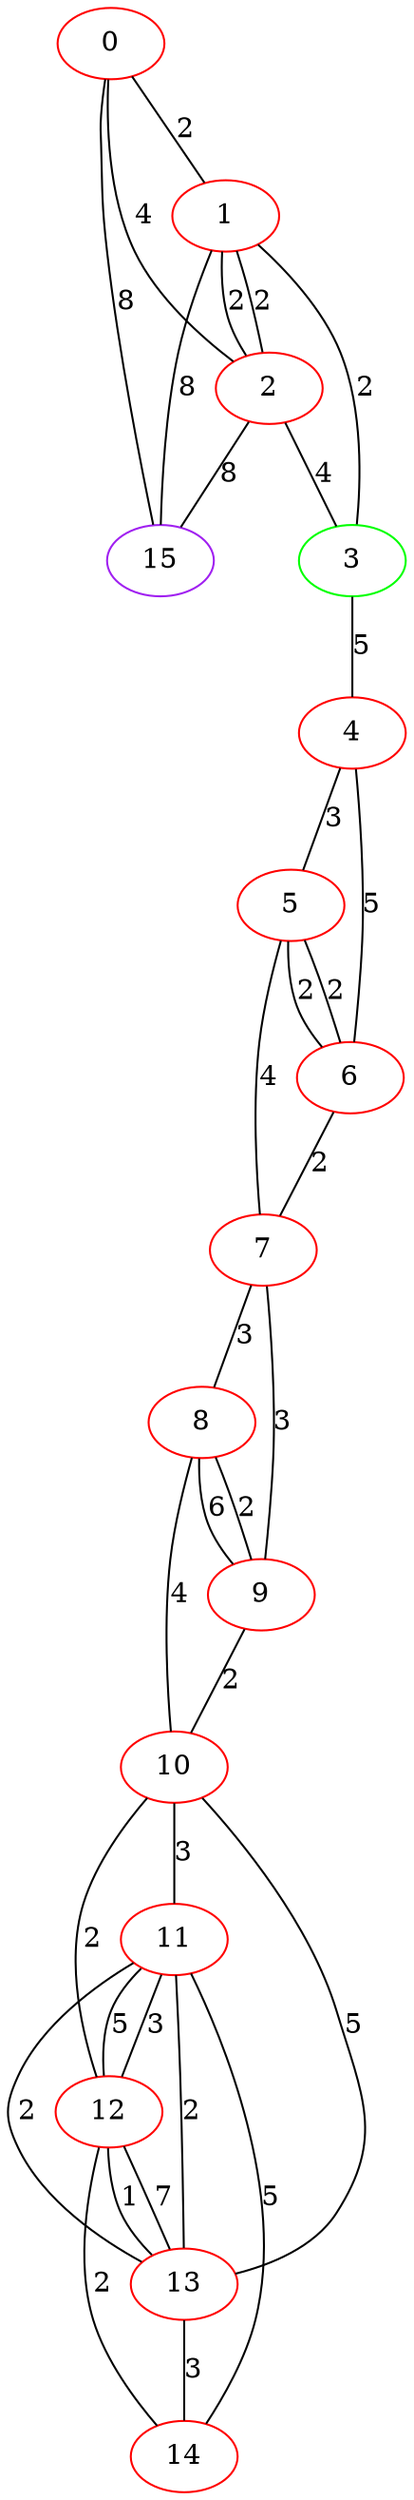 graph "" {
0 [color=red, weight=1];
1 [color=red, weight=1];
2 [color=red, weight=1];
3 [color=green, weight=2];
4 [color=red, weight=1];
5 [color=red, weight=1];
6 [color=red, weight=1];
7 [color=red, weight=1];
8 [color=red, weight=1];
9 [color=red, weight=1];
10 [color=red, weight=1];
11 [color=red, weight=1];
12 [color=red, weight=1];
13 [color=red, weight=1];
14 [color=red, weight=1];
15 [color=purple, weight=4];
0 -- 1  [key=0, label=2];
0 -- 2  [key=0, label=4];
0 -- 15  [key=0, label=8];
1 -- 2  [key=0, label=2];
1 -- 2  [key=1, label=2];
1 -- 3  [key=0, label=2];
1 -- 15  [key=0, label=8];
2 -- 3  [key=0, label=4];
2 -- 15  [key=0, label=8];
3 -- 4  [key=0, label=5];
4 -- 5  [key=0, label=3];
4 -- 6  [key=0, label=5];
5 -- 6  [key=0, label=2];
5 -- 6  [key=1, label=2];
5 -- 7  [key=0, label=4];
6 -- 7  [key=0, label=2];
7 -- 8  [key=0, label=3];
7 -- 9  [key=0, label=3];
8 -- 9  [key=0, label=2];
8 -- 9  [key=1, label=6];
8 -- 10  [key=0, label=4];
9 -- 10  [key=0, label=2];
10 -- 11  [key=0, label=3];
10 -- 12  [key=0, label=2];
10 -- 13  [key=0, label=5];
11 -- 12  [key=0, label=3];
11 -- 12  [key=1, label=5];
11 -- 13  [key=0, label=2];
11 -- 13  [key=1, label=2];
11 -- 14  [key=0, label=5];
12 -- 13  [key=0, label=1];
12 -- 13  [key=1, label=7];
12 -- 14  [key=0, label=2];
13 -- 14  [key=0, label=3];
}
